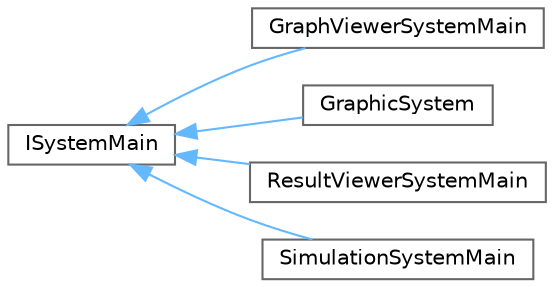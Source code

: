 digraph "クラス階層図"
{
 // LATEX_PDF_SIZE
  bgcolor="transparent";
  edge [fontname=Helvetica,fontsize=10,labelfontname=Helvetica,labelfontsize=10];
  node [fontname=Helvetica,fontsize=10,shape=box,height=0.2,width=0.4];
  rankdir="LR";
  Node0 [id="Node000000",label="ISystemMain",height=0.2,width=0.4,color="grey40", fillcolor="white", style="filled",URL="$class_i_system_main.html",tooltip=" "];
  Node0 -> Node1 [id="edge16_Node000000_Node000001",dir="back",color="steelblue1",style="solid",tooltip=" "];
  Node1 [id="Node000001",label="GraphViewerSystemMain",height=0.2,width=0.4,color="grey40", fillcolor="white", style="filled",URL="$class_graph_viewer_system_main.html",tooltip="グラフを表示するシステムのメインクラス"];
  Node0 -> Node2 [id="edge17_Node000000_Node000002",dir="back",color="steelblue1",style="solid",tooltip=" "];
  Node2 [id="Node000002",label="GraphicSystem",height=0.2,width=0.4,color="grey40", fillcolor="white", style="filled",URL="$class_graphic_system.html",tooltip="Dxlibの処理を行うクラス．"];
  Node0 -> Node3 [id="edge18_Node000000_Node000003",dir="back",color="steelblue1",style="solid",tooltip=" "];
  Node3 [id="Node000003",label="ResultViewerSystemMain",height=0.2,width=0.4,color="grey40", fillcolor="white", style="filled",URL="$class_result_viewer_system_main.html",tooltip=" "];
  Node0 -> Node4 [id="edge19_Node000000_Node000004",dir="back",color="steelblue1",style="solid",tooltip=" "];
  Node4 [id="Node000004",label="SimulationSystemMain",height=0.2,width=0.4,color="grey40", fillcolor="white", style="filled",URL="$class_simulation_system_main.html",tooltip="中〜大規模な設計において，int mainになんでも詰め込むわけにはいかないため，このクラスにまとめる．"];
}
